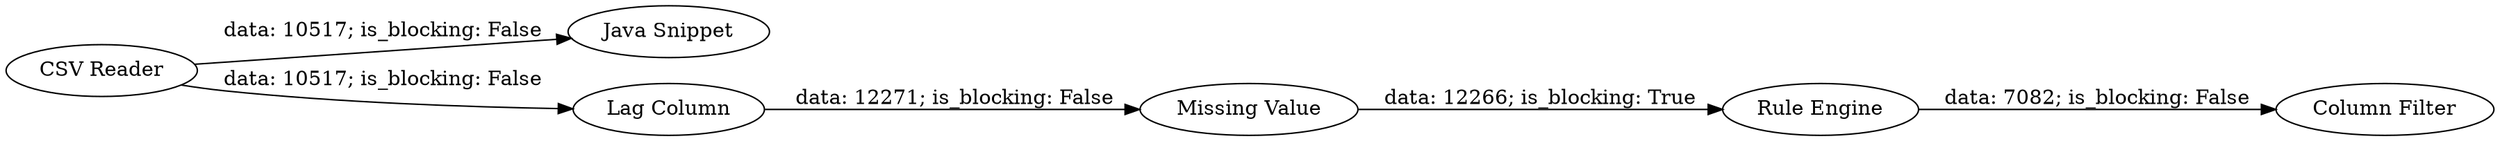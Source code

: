 digraph {
	"-7310317720366618049_6" [label="Java Snippet"]
	"-7310317720366618049_4" [label="Rule Engine"]
	"-7310317720366618049_2" [label="Lag Column"]
	"-7310317720366618049_5" [label="Column Filter"]
	"-7310317720366618049_1" [label="CSV Reader"]
	"-7310317720366618049_3" [label="Missing Value"]
	"-7310317720366618049_2" -> "-7310317720366618049_3" [label="data: 12271; is_blocking: False"]
	"-7310317720366618049_1" -> "-7310317720366618049_6" [label="data: 10517; is_blocking: False"]
	"-7310317720366618049_1" -> "-7310317720366618049_2" [label="data: 10517; is_blocking: False"]
	"-7310317720366618049_4" -> "-7310317720366618049_5" [label="data: 7082; is_blocking: False"]
	"-7310317720366618049_3" -> "-7310317720366618049_4" [label="data: 12266; is_blocking: True"]
	rankdir=LR
}

